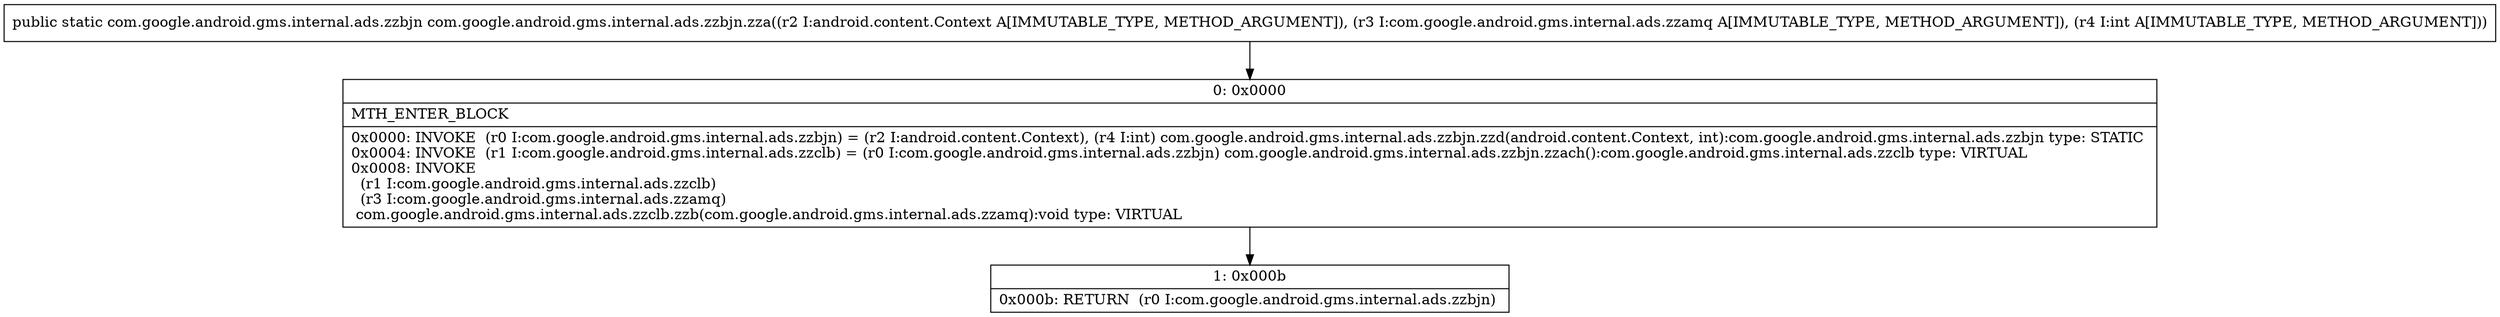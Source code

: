 digraph "CFG forcom.google.android.gms.internal.ads.zzbjn.zza(Landroid\/content\/Context;Lcom\/google\/android\/gms\/internal\/ads\/zzamq;I)Lcom\/google\/android\/gms\/internal\/ads\/zzbjn;" {
Node_0 [shape=record,label="{0\:\ 0x0000|MTH_ENTER_BLOCK\l|0x0000: INVOKE  (r0 I:com.google.android.gms.internal.ads.zzbjn) = (r2 I:android.content.Context), (r4 I:int) com.google.android.gms.internal.ads.zzbjn.zzd(android.content.Context, int):com.google.android.gms.internal.ads.zzbjn type: STATIC \l0x0004: INVOKE  (r1 I:com.google.android.gms.internal.ads.zzclb) = (r0 I:com.google.android.gms.internal.ads.zzbjn) com.google.android.gms.internal.ads.zzbjn.zzach():com.google.android.gms.internal.ads.zzclb type: VIRTUAL \l0x0008: INVOKE  \l  (r1 I:com.google.android.gms.internal.ads.zzclb)\l  (r3 I:com.google.android.gms.internal.ads.zzamq)\l com.google.android.gms.internal.ads.zzclb.zzb(com.google.android.gms.internal.ads.zzamq):void type: VIRTUAL \l}"];
Node_1 [shape=record,label="{1\:\ 0x000b|0x000b: RETURN  (r0 I:com.google.android.gms.internal.ads.zzbjn) \l}"];
MethodNode[shape=record,label="{public static com.google.android.gms.internal.ads.zzbjn com.google.android.gms.internal.ads.zzbjn.zza((r2 I:android.content.Context A[IMMUTABLE_TYPE, METHOD_ARGUMENT]), (r3 I:com.google.android.gms.internal.ads.zzamq A[IMMUTABLE_TYPE, METHOD_ARGUMENT]), (r4 I:int A[IMMUTABLE_TYPE, METHOD_ARGUMENT])) }"];
MethodNode -> Node_0;
Node_0 -> Node_1;
}

